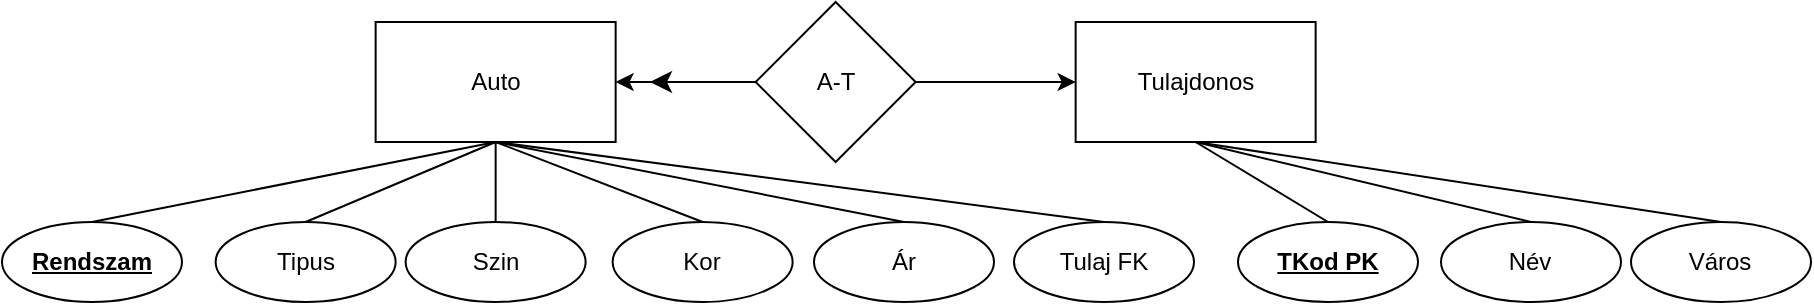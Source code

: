 <mxfile version="26.2.13">
  <diagram name="Page-1" id="pyMALY7E3hGHPygUEbhH">
    <mxGraphModel dx="1026" dy="391" grid="0" gridSize="10" guides="1" tooltips="1" connect="1" arrows="1" fold="1" page="0" pageScale="1" pageWidth="850" pageHeight="1100" math="0" shadow="0">
      <root>
        <mxCell id="0" />
        <mxCell id="1" parent="0" />
        <mxCell id="k6al9XMNXn84gHZ14-Eu-547" value="Tulajdonos" style="rounded=0;whiteSpace=wrap;html=1;" vertex="1" parent="1">
          <mxGeometry x="1253.818" y="588.0" width="120" height="60" as="geometry" />
        </mxCell>
        <mxCell id="k6al9XMNXn84gHZ14-Eu-548" value="Auto" style="rounded=0;whiteSpace=wrap;html=1;" vertex="1" parent="1">
          <mxGeometry x="903.818" y="588.0" width="120" height="60" as="geometry" />
        </mxCell>
        <mxCell id="k6al9XMNXn84gHZ14-Eu-549" value="&lt;b&gt;&lt;u&gt;Rendszam&lt;/u&gt;&lt;/b&gt;" style="ellipse;whiteSpace=wrap;html=1;" vertex="1" parent="1">
          <mxGeometry x="716.998" y="688.0" width="90" height="40" as="geometry" />
        </mxCell>
        <mxCell id="k6al9XMNXn84gHZ14-Eu-550" value="Tipus" style="ellipse;whiteSpace=wrap;html=1;" vertex="1" parent="1">
          <mxGeometry x="823.818" y="688.0" width="90" height="40" as="geometry" />
        </mxCell>
        <mxCell id="k6al9XMNXn84gHZ14-Eu-551" value="Szin" style="ellipse;whiteSpace=wrap;html=1;" vertex="1" parent="1">
          <mxGeometry x="918.818" y="688.0" width="90" height="40" as="geometry" />
        </mxCell>
        <mxCell id="k6al9XMNXn84gHZ14-Eu-552" value="&lt;b&gt;&lt;u&gt;TKod PK&lt;/u&gt;&lt;/b&gt;" style="ellipse;whiteSpace=wrap;html=1;" vertex="1" parent="1">
          <mxGeometry x="1334.998" y="688.0" width="90" height="40" as="geometry" />
        </mxCell>
        <mxCell id="k6al9XMNXn84gHZ14-Eu-553" value="Név" style="ellipse;whiteSpace=wrap;html=1;" vertex="1" parent="1">
          <mxGeometry x="1436.498" y="688.0" width="90" height="40" as="geometry" />
        </mxCell>
        <mxCell id="k6al9XMNXn84gHZ14-Eu-554" value="Város" style="ellipse;whiteSpace=wrap;html=1;" vertex="1" parent="1">
          <mxGeometry x="1531.498" y="688.0" width="90" height="40" as="geometry" />
        </mxCell>
        <mxCell id="k6al9XMNXn84gHZ14-Eu-556" value="" style="endArrow=none;html=1;rounded=0;entryX=0.5;entryY=1;entryDx=0;entryDy=0;exitX=0.5;exitY=0;exitDx=0;exitDy=0;" edge="1" parent="1" source="k6al9XMNXn84gHZ14-Eu-551" target="k6al9XMNXn84gHZ14-Eu-548">
          <mxGeometry width="50" height="50" relative="1" as="geometry">
            <mxPoint x="1163.818" y="758.0" as="sourcePoint" />
            <mxPoint x="1213.818" y="708.0" as="targetPoint" />
          </mxGeometry>
        </mxCell>
        <mxCell id="k6al9XMNXn84gHZ14-Eu-557" value="" style="endArrow=none;html=1;rounded=0;entryX=0.5;entryY=1;entryDx=0;entryDy=0;exitX=0.5;exitY=0;exitDx=0;exitDy=0;" edge="1" parent="1" source="k6al9XMNXn84gHZ14-Eu-550" target="k6al9XMNXn84gHZ14-Eu-548">
          <mxGeometry width="50" height="50" relative="1" as="geometry">
            <mxPoint x="1163.818" y="758.0" as="sourcePoint" />
            <mxPoint x="1213.818" y="708.0" as="targetPoint" />
          </mxGeometry>
        </mxCell>
        <mxCell id="k6al9XMNXn84gHZ14-Eu-558" value="" style="endArrow=none;html=1;rounded=0;entryX=0.5;entryY=1;entryDx=0;entryDy=0;exitX=0.5;exitY=0;exitDx=0;exitDy=0;" edge="1" parent="1" source="k6al9XMNXn84gHZ14-Eu-549" target="k6al9XMNXn84gHZ14-Eu-548">
          <mxGeometry width="50" height="50" relative="1" as="geometry">
            <mxPoint x="1163.818" y="758.0" as="sourcePoint" />
            <mxPoint x="1213.818" y="708.0" as="targetPoint" />
          </mxGeometry>
        </mxCell>
        <mxCell id="k6al9XMNXn84gHZ14-Eu-559" value="" style="endArrow=none;html=1;rounded=0;entryX=0.5;entryY=1;entryDx=0;entryDy=0;exitX=0.5;exitY=0;exitDx=0;exitDy=0;" edge="1" parent="1" source="k6al9XMNXn84gHZ14-Eu-552" target="k6al9XMNXn84gHZ14-Eu-547">
          <mxGeometry width="50" height="50" relative="1" as="geometry">
            <mxPoint x="1163.818" y="758.0" as="sourcePoint" />
            <mxPoint x="1213.818" y="708.0" as="targetPoint" />
          </mxGeometry>
        </mxCell>
        <mxCell id="k6al9XMNXn84gHZ14-Eu-560" value="" style="endArrow=none;html=1;rounded=0;entryX=0.5;entryY=1;entryDx=0;entryDy=0;exitX=0.5;exitY=0;exitDx=0;exitDy=0;" edge="1" parent="1" source="k6al9XMNXn84gHZ14-Eu-553" target="k6al9XMNXn84gHZ14-Eu-547">
          <mxGeometry width="50" height="50" relative="1" as="geometry">
            <mxPoint x="1163.818" y="758.0" as="sourcePoint" />
            <mxPoint x="1213.818" y="708.0" as="targetPoint" />
          </mxGeometry>
        </mxCell>
        <mxCell id="k6al9XMNXn84gHZ14-Eu-561" value="" style="endArrow=none;html=1;rounded=0;entryX=0.5;entryY=1;entryDx=0;entryDy=0;exitX=0.5;exitY=0;exitDx=0;exitDy=0;" edge="1" parent="1" source="k6al9XMNXn84gHZ14-Eu-554" target="k6al9XMNXn84gHZ14-Eu-547">
          <mxGeometry width="50" height="50" relative="1" as="geometry">
            <mxPoint x="1163.818" y="758.0" as="sourcePoint" />
            <mxPoint x="1213.818" y="708.0" as="targetPoint" />
          </mxGeometry>
        </mxCell>
        <mxCell id="k6al9XMNXn84gHZ14-Eu-563" value="A-T" style="rhombus;whiteSpace=wrap;html=1;" vertex="1" parent="1">
          <mxGeometry x="1093.818" y="578.0" width="80" height="80" as="geometry" />
        </mxCell>
        <mxCell id="k6al9XMNXn84gHZ14-Eu-564" value="" style="endArrow=classic;html=1;rounded=0;entryX=1;entryY=0.5;entryDx=0;entryDy=0;exitX=0;exitY=0.5;exitDx=0;exitDy=0;" edge="1" parent="1" source="k6al9XMNXn84gHZ14-Eu-563" target="k6al9XMNXn84gHZ14-Eu-548">
          <mxGeometry width="50" height="50" relative="1" as="geometry">
            <mxPoint x="1343.818" y="548.0" as="sourcePoint" />
            <mxPoint x="1333.818" y="438.0" as="targetPoint" />
          </mxGeometry>
        </mxCell>
        <mxCell id="k6al9XMNXn84gHZ14-Eu-565" value="" style="endArrow=classic;html=1;rounded=0;entryX=0;entryY=0.5;entryDx=0;entryDy=0;exitX=1;exitY=0.5;exitDx=0;exitDy=0;" edge="1" parent="1" source="k6al9XMNXn84gHZ14-Eu-563" target="k6al9XMNXn84gHZ14-Eu-547">
          <mxGeometry width="50" height="50" relative="1" as="geometry">
            <mxPoint x="1183.818" y="588.0" as="sourcePoint" />
            <mxPoint x="1233.818" y="538.0" as="targetPoint" />
          </mxGeometry>
        </mxCell>
        <mxCell id="k6al9XMNXn84gHZ14-Eu-568" value="Kor" style="ellipse;whiteSpace=wrap;html=1;" vertex="1" parent="1">
          <mxGeometry x="1022.318" y="688.0" width="90" height="40" as="geometry" />
        </mxCell>
        <mxCell id="k6al9XMNXn84gHZ14-Eu-570" value="Ár" style="ellipse;whiteSpace=wrap;html=1;" vertex="1" parent="1">
          <mxGeometry x="1122.998" y="688.0" width="90" height="40" as="geometry" />
        </mxCell>
        <mxCell id="k6al9XMNXn84gHZ14-Eu-571" value="" style="endArrow=none;html=1;rounded=0;fontSize=12;startSize=8;endSize=8;curved=1;entryX=0.5;entryY=1;entryDx=0;entryDy=0;exitX=0.5;exitY=0;exitDx=0;exitDy=0;" edge="1" parent="1" source="k6al9XMNXn84gHZ14-Eu-568" target="k6al9XMNXn84gHZ14-Eu-548">
          <mxGeometry width="50" height="50" relative="1" as="geometry">
            <mxPoint x="976" y="892" as="sourcePoint" />
            <mxPoint x="1135" y="743" as="targetPoint" />
          </mxGeometry>
        </mxCell>
        <mxCell id="k6al9XMNXn84gHZ14-Eu-572" value="" style="endArrow=none;html=1;rounded=0;fontSize=12;startSize=8;endSize=8;curved=1;entryX=0.5;entryY=1;entryDx=0;entryDy=0;exitX=0.5;exitY=0;exitDx=0;exitDy=0;" edge="1" parent="1" source="k6al9XMNXn84gHZ14-Eu-570" target="k6al9XMNXn84gHZ14-Eu-548">
          <mxGeometry width="50" height="50" relative="1" as="geometry">
            <mxPoint x="829" y="1107" as="sourcePoint" />
            <mxPoint x="879" y="1057" as="targetPoint" />
          </mxGeometry>
        </mxCell>
        <mxCell id="k6al9XMNXn84gHZ14-Eu-573" value="" style="endArrow=classic;html=1;rounded=0;fontSize=12;startSize=8;endSize=8;curved=1;exitX=0;exitY=0.5;exitDx=0;exitDy=0;" edge="1" parent="1" source="k6al9XMNXn84gHZ14-Eu-563">
          <mxGeometry width="50" height="50" relative="1" as="geometry">
            <mxPoint x="829" y="1107" as="sourcePoint" />
            <mxPoint x="1041" y="618" as="targetPoint" />
          </mxGeometry>
        </mxCell>
        <mxCell id="k6al9XMNXn84gHZ14-Eu-574" value="Tulaj FK" style="ellipse;whiteSpace=wrap;html=1;" vertex="1" parent="1">
          <mxGeometry x="1222.998" y="688.0" width="90" height="40" as="geometry" />
        </mxCell>
        <mxCell id="k6al9XMNXn84gHZ14-Eu-575" value="" style="endArrow=none;html=1;rounded=0;fontSize=12;startSize=8;endSize=8;curved=1;entryX=0.5;entryY=1;entryDx=0;entryDy=0;exitX=0.5;exitY=0;exitDx=0;exitDy=0;" edge="1" parent="1" source="k6al9XMNXn84gHZ14-Eu-574" target="k6al9XMNXn84gHZ14-Eu-548">
          <mxGeometry width="50" height="50" relative="1" as="geometry">
            <mxPoint x="903" y="976" as="sourcePoint" />
            <mxPoint x="953" y="926" as="targetPoint" />
          </mxGeometry>
        </mxCell>
      </root>
    </mxGraphModel>
  </diagram>
</mxfile>
